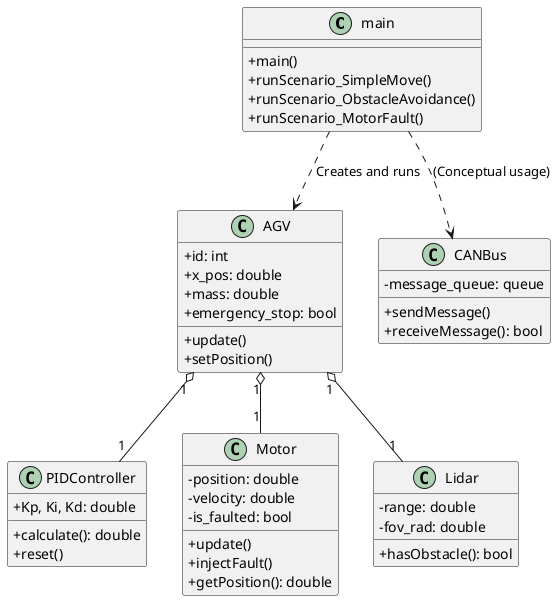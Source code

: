@startuml
skinparam classAttributeIconSize 0

class main {
  +main()
  +runScenario_SimpleMove()
  +runScenario_ObstacleAvoidance()
  +runScenario_MotorFault()
}

class AGV {
  +id: int
  +x_pos: double
  +mass: double
  +emergency_stop: bool
  +update()
  +setPosition()
}

class PIDController {
  +Kp, Ki, Kd: double
  +calculate(): double
  +reset()
}

class Motor {
  -position: double
  -velocity: double
  -is_faulted: bool
  +update()
  +injectFault()
  +getPosition(): double
}

class Lidar {
  -range: double
  -fov_rad: double
  +hasObstacle(): bool
}

class CANBus {
  -message_queue: queue
  +sendMessage()
  +receiveMessage(): bool
}

main ..> AGV : Creates and runs
AGV "1" o-- "1" PIDController
AGV "1" o-- "1" Motor
AGV "1" o-- "1" Lidar
main ..> CANBus : (Conceptual usage)

@enduml
